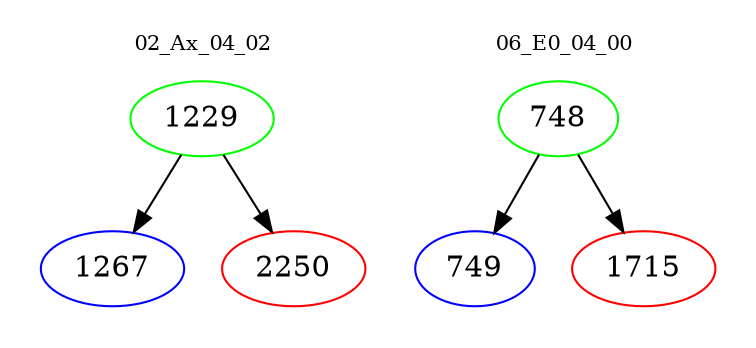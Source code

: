digraph{
subgraph cluster_0 {
color = white
label = "02_Ax_04_02";
fontsize=10;
T0_1229 [label="1229", color="green"]
T0_1229 -> T0_1267 [color="black"]
T0_1267 [label="1267", color="blue"]
T0_1229 -> T0_2250 [color="black"]
T0_2250 [label="2250", color="red"]
}
subgraph cluster_1 {
color = white
label = "06_E0_04_00";
fontsize=10;
T1_748 [label="748", color="green"]
T1_748 -> T1_749 [color="black"]
T1_749 [label="749", color="blue"]
T1_748 -> T1_1715 [color="black"]
T1_1715 [label="1715", color="red"]
}
}

